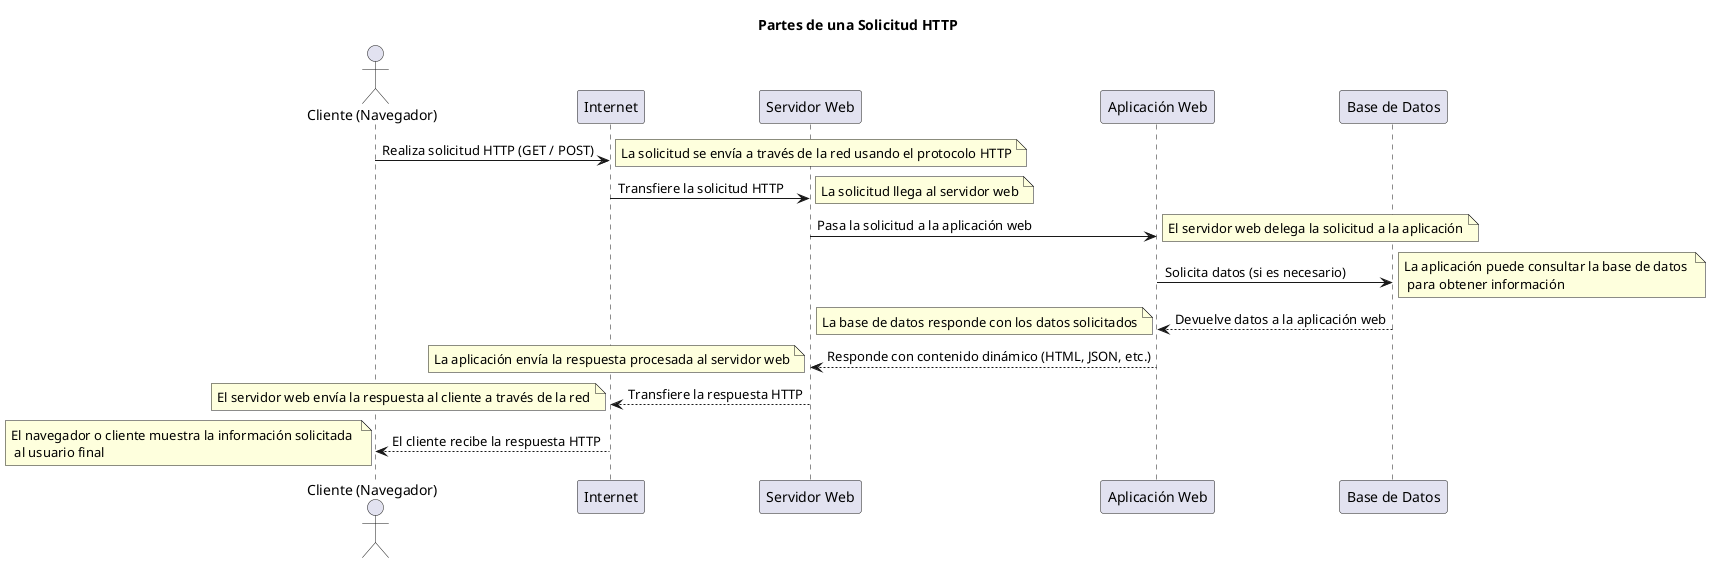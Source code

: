 @startuml
title Partes de una Solicitud HTTP

actor "Cliente (Navegador)" as client
participant "Internet" as internet
participant "Servidor Web" as webserver
participant "Aplicación Web" as webapp
participant "Base de Datos" as database

'Inicio del proceso - cliente envía la solicitud
client -> internet: Realiza solicitud HTTP (GET / POST)
note right: La solicitud se envía a través de la red usando el protocolo HTTP

internet -> webserver: Transfiere la solicitud HTTP
note right: La solicitud llega al servidor web

webserver -> webapp: Pasa la solicitud a la aplicación web
note right: El servidor web delega la solicitud a la aplicación

webapp -> database: Solicita datos (si es necesario)
note right: La aplicación puede consultar la base de datos \n para obtener información

database --> webapp: Devuelve datos a la aplicación web
note left: La base de datos responde con los datos solicitados

webapp --> webserver: Responde con contenido dinámico (HTML, JSON, etc.)
note left: La aplicación envía la respuesta procesada al servidor web

webserver --> internet: Transfiere la respuesta HTTP
note left: El servidor web envía la respuesta al cliente a través de la red

internet --> client: El cliente recibe la respuesta HTTP
note left: El navegador o cliente muestra la información solicitada \n al usuario final

@enduml